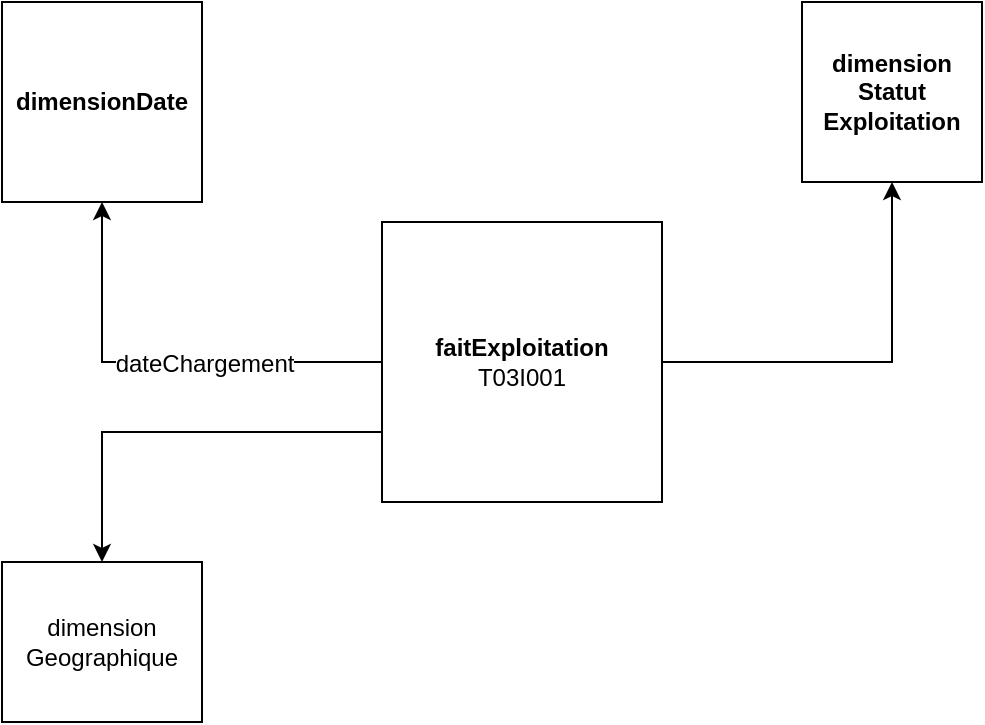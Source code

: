 <mxfile version="12.6.2" type="github">
  <diagram id="G0MqJpi9HQVIHO3GD1oq" name="Page-1">
    <mxGraphModel dx="570" dy="386" grid="1" gridSize="10" guides="1" tooltips="1" connect="1" arrows="1" fold="1" page="1" pageScale="1" pageWidth="827" pageHeight="1169" math="0" shadow="0">
      <root>
        <mxCell id="0"/>
        <mxCell id="1" parent="0"/>
        <mxCell id="pAsfDyFJMWefTgQZerc5-4" style="edgeStyle=orthogonalEdgeStyle;rounded=0;orthogonalLoop=1;jettySize=auto;html=1;exitX=0;exitY=0.5;exitDx=0;exitDy=0;entryX=0.5;entryY=1;entryDx=0;entryDy=0;" edge="1" parent="1" source="ZqlWHP8wBuOTazcMExGQ-1" target="pAsfDyFJMWefTgQZerc5-2">
          <mxGeometry relative="1" as="geometry"/>
        </mxCell>
        <mxCell id="pAsfDyFJMWefTgQZerc5-6" value="dateChargement" style="text;html=1;align=center;verticalAlign=middle;resizable=0;points=[];labelBackgroundColor=#ffffff;" vertex="1" connectable="0" parent="pAsfDyFJMWefTgQZerc5-4">
          <mxGeometry x="-0.186" y="1" relative="1" as="geometry">
            <mxPoint as="offset"/>
          </mxGeometry>
        </mxCell>
        <mxCell id="pAsfDyFJMWefTgQZerc5-7" style="edgeStyle=orthogonalEdgeStyle;rounded=0;orthogonalLoop=1;jettySize=auto;html=1;exitX=1;exitY=0.5;exitDx=0;exitDy=0;entryX=0.5;entryY=1;entryDx=0;entryDy=0;" edge="1" parent="1" source="ZqlWHP8wBuOTazcMExGQ-1" target="pAsfDyFJMWefTgQZerc5-5">
          <mxGeometry relative="1" as="geometry"/>
        </mxCell>
        <mxCell id="pAsfDyFJMWefTgQZerc5-10" style="edgeStyle=orthogonalEdgeStyle;rounded=0;orthogonalLoop=1;jettySize=auto;html=1;exitX=0;exitY=0.75;exitDx=0;exitDy=0;entryX=0.5;entryY=0;entryDx=0;entryDy=0;" edge="1" parent="1" source="ZqlWHP8wBuOTazcMExGQ-1" target="pAsfDyFJMWefTgQZerc5-8">
          <mxGeometry relative="1" as="geometry"/>
        </mxCell>
        <mxCell id="ZqlWHP8wBuOTazcMExGQ-1" value="&lt;div&gt;&lt;b&gt;faitExploitation&lt;/b&gt;&lt;/div&gt;&lt;div&gt;T03I001&lt;br&gt;&lt;/div&gt;" style="whiteSpace=wrap;html=1;aspect=fixed;" parent="1" vertex="1">
          <mxGeometry x="400" y="320" width="140" height="140" as="geometry"/>
        </mxCell>
        <mxCell id="pAsfDyFJMWefTgQZerc5-2" value="&lt;b&gt;dimensionDate&lt;/b&gt;" style="whiteSpace=wrap;html=1;aspect=fixed;" vertex="1" parent="1">
          <mxGeometry x="210" y="210" width="100" height="100" as="geometry"/>
        </mxCell>
        <mxCell id="pAsfDyFJMWefTgQZerc5-5" value="&lt;div&gt;&lt;b&gt;dimension&lt;/b&gt;&lt;/div&gt;&lt;div&gt;&lt;b&gt;Statut&lt;/b&gt;&lt;/div&gt;&lt;div&gt;&lt;b&gt;Exploitation&lt;/b&gt;&lt;/div&gt;" style="whiteSpace=wrap;html=1;aspect=fixed;" vertex="1" parent="1">
          <mxGeometry x="610" y="210" width="90" height="90" as="geometry"/>
        </mxCell>
        <mxCell id="pAsfDyFJMWefTgQZerc5-8" value="&lt;div&gt;dimension&lt;/div&gt;&lt;div&gt;Geographique&lt;/div&gt;" style="rounded=0;whiteSpace=wrap;html=1;" vertex="1" parent="1">
          <mxGeometry x="210" y="490" width="100" height="80" as="geometry"/>
        </mxCell>
      </root>
    </mxGraphModel>
  </diagram>
</mxfile>
